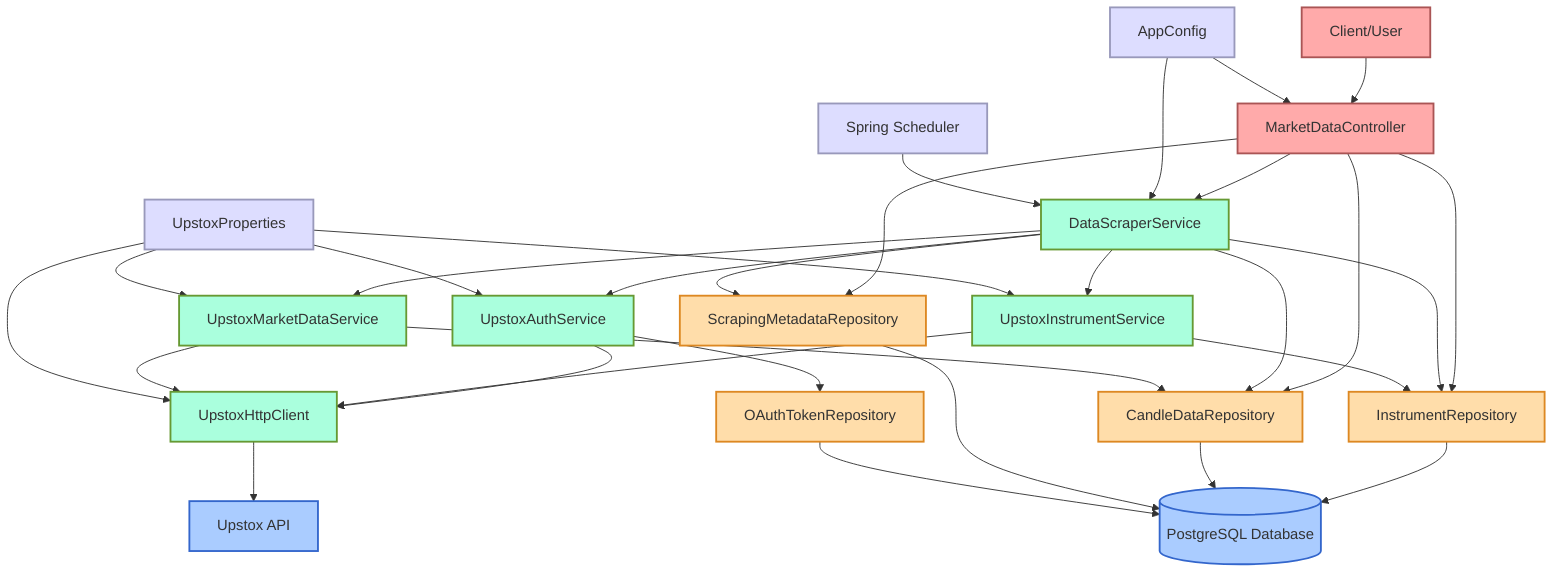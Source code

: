 graph TD
%% Main Components
    Client[Client/User]
    Controller[MarketDataController]
    DataScraper[DataScraperService]
    UpstoxAuth[UpstoxAuthService]
    UpstoxHttp[UpstoxHttpClient]
    UpstoxInstrument[UpstoxInstrumentService]
    UpstoxMarket[UpstoxMarketDataService]

%% Repositories
    InstrumentRepo[InstrumentRepository]
    CandleDataRepo[CandleDataRepository]
    ScrapingMetadataRepo[ScrapingMetadataRepository]
    OAuthTokenRepo[OAuthTokenRepository]

%% External Resources
    UpstoxAPI[Upstox API]
    Database[(PostgreSQL Database)]

%% Configuration
    AppConfig[AppConfig]
    UpstoxProps[UpstoxProperties]

%% Scheduler
    Scheduler[Spring Scheduler]

%% Connections
    Client --> Controller
    Controller --> DataScraper
    Controller --> InstrumentRepo
    Controller --> CandleDataRepo
    Controller --> ScrapingMetadataRepo

    DataScraper --> UpstoxAuth
    DataScraper --> UpstoxInstrument
    DataScraper --> UpstoxMarket
    DataScraper --> InstrumentRepo
    DataScraper --> CandleDataRepo
    DataScraper --> ScrapingMetadataRepo

    UpstoxAuth --> UpstoxHttp
    UpstoxAuth --> OAuthTokenRepo

    UpstoxInstrument --> UpstoxHttp
    UpstoxInstrument --> InstrumentRepo

    UpstoxMarket --> UpstoxHttp
    UpstoxMarket --> CandleDataRepo

    UpstoxHttp --> UpstoxAPI

    InstrumentRepo --> Database
    CandleDataRepo --> Database
    ScrapingMetadataRepo --> Database
    OAuthTokenRepo --> Database

    UpstoxProps --> UpstoxAuth
    UpstoxProps --> UpstoxHttp
    UpstoxProps --> UpstoxInstrument
    UpstoxProps --> UpstoxMarket

    AppConfig --> Controller
    AppConfig --> DataScraper

    Scheduler --> DataScraper

%% Style
    classDef service fill:#afd,stroke:#693,stroke-width:2px
    classDef repo fill:#fda,stroke:#d82,stroke-width:2px
    classDef external fill:#acf,stroke:#36c,stroke-width:2px
    classDef config fill:#ddf,stroke:#99b,stroke-width:2px
    classDef client fill:#faa,stroke:#a55,stroke-width:2px

    class DataScraper,UpstoxAuth,UpstoxHttp,UpstoxInstrument,UpstoxMarket service
    class InstrumentRepo,CandleDataRepo,ScrapingMetadataRepo,OAuthTokenRepo repo
    class UpstoxAPI,Database external
    class AppConfig,UpstoxProps,Scheduler config
    class Client,Controller client